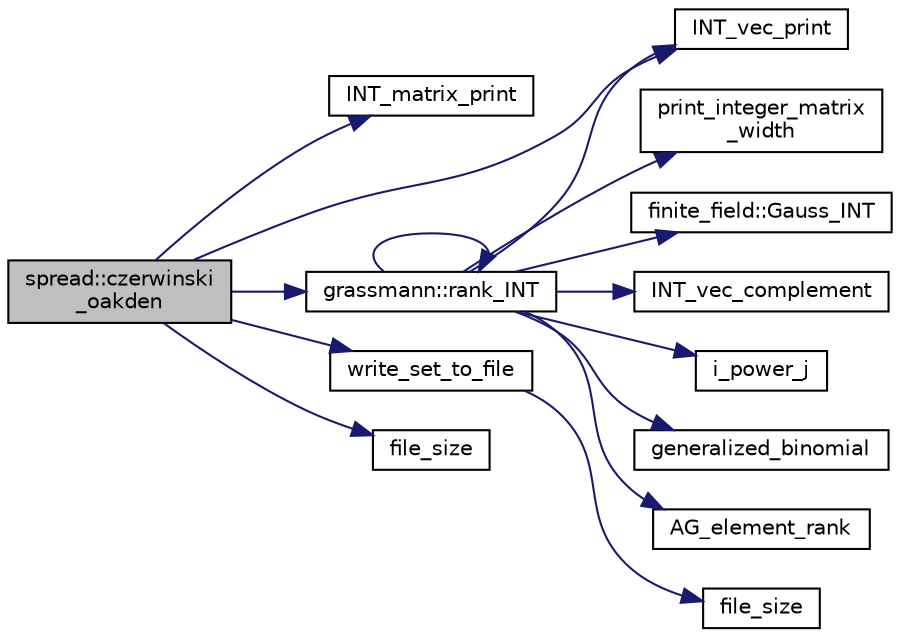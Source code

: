 digraph "spread::czerwinski_oakden"
{
  edge [fontname="Helvetica",fontsize="10",labelfontname="Helvetica",labelfontsize="10"];
  node [fontname="Helvetica",fontsize="10",shape=record];
  rankdir="LR";
  Node1078 [label="spread::czerwinski\l_oakden",height=0.2,width=0.4,color="black", fillcolor="grey75", style="filled", fontcolor="black"];
  Node1078 -> Node1079 [color="midnightblue",fontsize="10",style="solid",fontname="Helvetica"];
  Node1079 [label="INT_matrix_print",height=0.2,width=0.4,color="black", fillcolor="white", style="filled",URL="$d5/db4/io__and__os_8h.html#afd4180a24bef3a2b584668a4eaf607ff"];
  Node1078 -> Node1080 [color="midnightblue",fontsize="10",style="solid",fontname="Helvetica"];
  Node1080 [label="grassmann::rank_INT",height=0.2,width=0.4,color="black", fillcolor="white", style="filled",URL="$df/d02/classgrassmann.html#a1fa95ce7ecebd48b04c7a0dc75491184"];
  Node1080 -> Node1081 [color="midnightblue",fontsize="10",style="solid",fontname="Helvetica"];
  Node1081 [label="print_integer_matrix\l_width",height=0.2,width=0.4,color="black", fillcolor="white", style="filled",URL="$d5/db4/io__and__os_8h.html#aa78f3e73fc2179251bd15adbcc31573f"];
  Node1080 -> Node1082 [color="midnightblue",fontsize="10",style="solid",fontname="Helvetica"];
  Node1082 [label="finite_field::Gauss_INT",height=0.2,width=0.4,color="black", fillcolor="white", style="filled",URL="$df/d5a/classfinite__field.html#adb676d2e80341b53751326e3a58beb11"];
  Node1080 -> Node1083 [color="midnightblue",fontsize="10",style="solid",fontname="Helvetica"];
  Node1083 [label="INT_vec_print",height=0.2,width=0.4,color="black", fillcolor="white", style="filled",URL="$df/dbf/sajeeb_8_c.html#a79a5901af0b47dd0d694109543c027fe"];
  Node1080 -> Node1084 [color="midnightblue",fontsize="10",style="solid",fontname="Helvetica"];
  Node1084 [label="INT_vec_complement",height=0.2,width=0.4,color="black", fillcolor="white", style="filled",URL="$d5/db4/io__and__os_8h.html#a2a0a724647575fcd3090c763985eb81a"];
  Node1080 -> Node1085 [color="midnightblue",fontsize="10",style="solid",fontname="Helvetica"];
  Node1085 [label="i_power_j",height=0.2,width=0.4,color="black", fillcolor="white", style="filled",URL="$de/dc5/algebra__and__number__theory_8h.html#a39b321523e8957d701618bb5cac542b5"];
  Node1080 -> Node1086 [color="midnightblue",fontsize="10",style="solid",fontname="Helvetica"];
  Node1086 [label="generalized_binomial",height=0.2,width=0.4,color="black", fillcolor="white", style="filled",URL="$d2/d7c/combinatorics_8_c.html#a24762dc22e45175d18ec1ec1d2556ae8"];
  Node1080 -> Node1080 [color="midnightblue",fontsize="10",style="solid",fontname="Helvetica"];
  Node1080 -> Node1087 [color="midnightblue",fontsize="10",style="solid",fontname="Helvetica"];
  Node1087 [label="AG_element_rank",height=0.2,width=0.4,color="black", fillcolor="white", style="filled",URL="$d4/d67/geometry_8h.html#ab2ac908d07dd8038fd996e26bdc75c17"];
  Node1078 -> Node1083 [color="midnightblue",fontsize="10",style="solid",fontname="Helvetica"];
  Node1078 -> Node1088 [color="midnightblue",fontsize="10",style="solid",fontname="Helvetica"];
  Node1088 [label="write_set_to_file",height=0.2,width=0.4,color="black", fillcolor="white", style="filled",URL="$d5/db4/io__and__os_8h.html#a3d2767f53fed9a2dacf580e0b2d4b961"];
  Node1088 -> Node1089 [color="midnightblue",fontsize="10",style="solid",fontname="Helvetica"];
  Node1089 [label="file_size",height=0.2,width=0.4,color="black", fillcolor="white", style="filled",URL="$d4/d74/util_8_c.html#a5c37cf5785204b6e9adf647dc14d0e50"];
  Node1078 -> Node1090 [color="midnightblue",fontsize="10",style="solid",fontname="Helvetica"];
  Node1090 [label="file_size",height=0.2,width=0.4,color="black", fillcolor="white", style="filled",URL="$df/dbf/sajeeb_8_c.html#a5c37cf5785204b6e9adf647dc14d0e50"];
}

